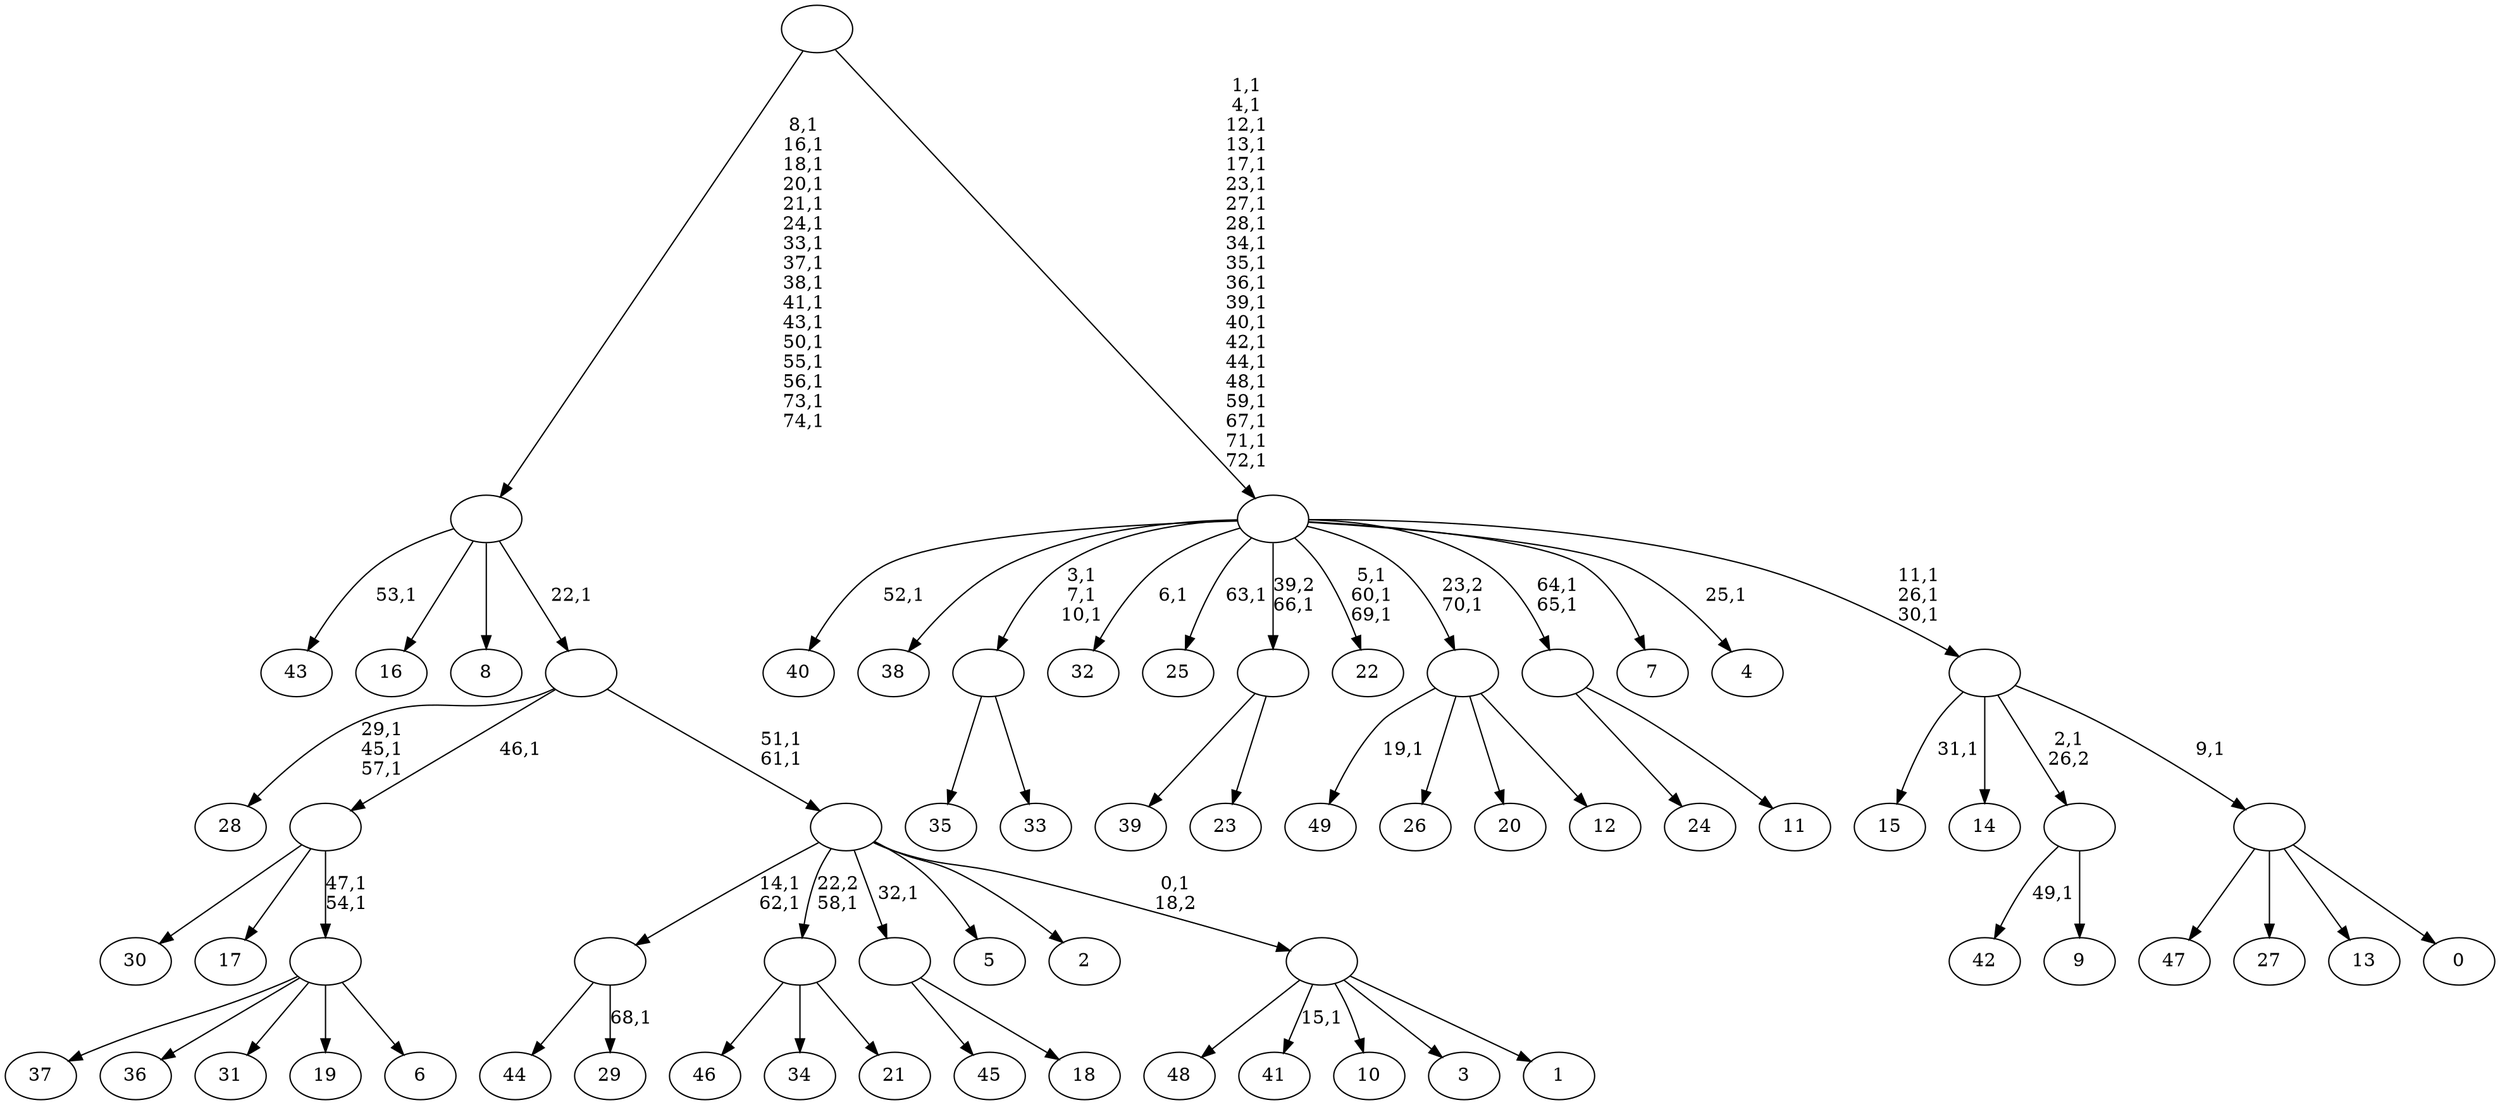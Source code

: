 digraph T {
	125 [label="49"]
	123 [label="48"]
	122 [label="47"]
	121 [label="46"]
	120 [label="45"]
	119 [label="44"]
	118 [label="43"]
	116 [label="42"]
	114 [label="41"]
	112 [label="40"]
	110 [label="39"]
	109 [label="38"]
	108 [label="37"]
	107 [label="36"]
	106 [label="35"]
	105 [label="34"]
	104 [label="33"]
	103 [label=""]
	100 [label="32"]
	98 [label="31"]
	97 [label="30"]
	96 [label="29"]
	94 [label=""]
	92 [label="28"]
	88 [label="27"]
	87 [label="26"]
	86 [label="25"]
	84 [label="24"]
	83 [label="23"]
	82 [label=""]
	81 [label="22"]
	77 [label="21"]
	76 [label=""]
	75 [label="20"]
	74 [label="19"]
	73 [label="18"]
	72 [label=""]
	71 [label="17"]
	70 [label="16"]
	69 [label="15"]
	67 [label="14"]
	66 [label="13"]
	65 [label="12"]
	64 [label=""]
	63 [label="11"]
	62 [label=""]
	60 [label="10"]
	59 [label="9"]
	58 [label=""]
	57 [label="8"]
	56 [label="7"]
	55 [label="6"]
	54 [label=""]
	52 [label=""]
	51 [label="5"]
	50 [label="4"]
	48 [label="3"]
	47 [label="2"]
	46 [label="1"]
	45 [label=""]
	44 [label=""]
	42 [label=""]
	41 [label=""]
	25 [label="0"]
	24 [label=""]
	23 [label=""]
	20 [label=""]
	0 [label=""]
	103 -> 106 [label=""]
	103 -> 104 [label=""]
	94 -> 96 [label="68,1"]
	94 -> 119 [label=""]
	82 -> 110 [label=""]
	82 -> 83 [label=""]
	76 -> 121 [label=""]
	76 -> 105 [label=""]
	76 -> 77 [label=""]
	72 -> 120 [label=""]
	72 -> 73 [label=""]
	64 -> 125 [label="19,1"]
	64 -> 87 [label=""]
	64 -> 75 [label=""]
	64 -> 65 [label=""]
	62 -> 84 [label=""]
	62 -> 63 [label=""]
	58 -> 116 [label="49,1"]
	58 -> 59 [label=""]
	54 -> 108 [label=""]
	54 -> 107 [label=""]
	54 -> 98 [label=""]
	54 -> 74 [label=""]
	54 -> 55 [label=""]
	52 -> 54 [label="47,1\n54,1"]
	52 -> 97 [label=""]
	52 -> 71 [label=""]
	45 -> 114 [label="15,1"]
	45 -> 123 [label=""]
	45 -> 60 [label=""]
	45 -> 48 [label=""]
	45 -> 46 [label=""]
	44 -> 94 [label="14,1\n62,1"]
	44 -> 76 [label="22,2\n58,1"]
	44 -> 72 [label="32,1"]
	44 -> 51 [label=""]
	44 -> 47 [label=""]
	44 -> 45 [label="0,1\n18,2"]
	42 -> 44 [label="51,1\n61,1"]
	42 -> 92 [label="29,1\n45,1\n57,1"]
	42 -> 52 [label="46,1"]
	41 -> 118 [label="53,1"]
	41 -> 70 [label=""]
	41 -> 57 [label=""]
	41 -> 42 [label="22,1"]
	24 -> 122 [label=""]
	24 -> 88 [label=""]
	24 -> 66 [label=""]
	24 -> 25 [label=""]
	23 -> 69 [label="31,1"]
	23 -> 67 [label=""]
	23 -> 58 [label="2,1\n26,2"]
	23 -> 24 [label="9,1"]
	20 -> 23 [label="11,1\n26,1\n30,1"]
	20 -> 50 [label="25,1"]
	20 -> 62 [label="64,1\n65,1"]
	20 -> 81 [label="5,1\n60,1\n69,1"]
	20 -> 86 [label="63,1"]
	20 -> 100 [label="6,1"]
	20 -> 103 [label="3,1\n7,1\n10,1"]
	20 -> 112 [label="52,1"]
	20 -> 109 [label=""]
	20 -> 82 [label="39,2\n66,1"]
	20 -> 64 [label="23,2\n70,1"]
	20 -> 56 [label=""]
	0 -> 20 [label="1,1\n4,1\n12,1\n13,1\n17,1\n23,1\n27,1\n28,1\n34,1\n35,1\n36,1\n39,1\n40,1\n42,1\n44,1\n48,1\n59,1\n67,1\n71,1\n72,1"]
	0 -> 41 [label="8,1\n16,1\n18,1\n20,1\n21,1\n24,1\n33,1\n37,1\n38,1\n41,1\n43,1\n50,1\n55,1\n56,1\n73,1\n74,1"]
}
